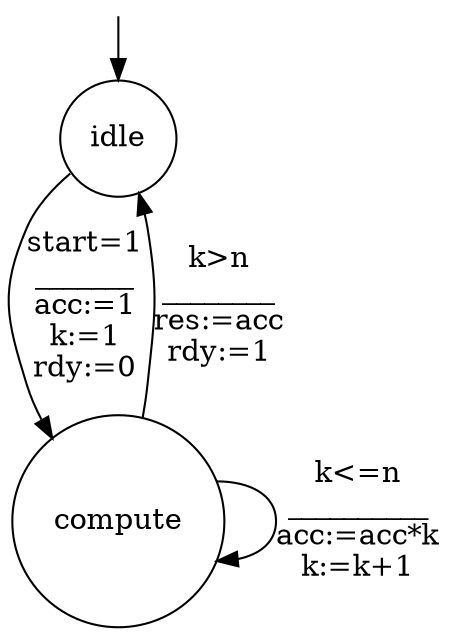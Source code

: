 digraph fact {
layout = dot;
rankdir = UD;
size = "8.5,11";
label = ""
 center = 1;
 nodesep = "0.350000"
 ranksep = "0.400000"
 fontsize = 14;
mindist="1.0"
_ini [shape=point; label=""; style = invis]
idle [label = "idle", shape = circle, style = solid]
compute [label = "compute", shape = circle, style = solid]
_ini->idle
idle->compute [label="start=1
_______
acc:=1\nk:=1\nrdy:=0"]
compute->compute [label="k<=n
__________
acc:=acc*k\nk:=k+1"]
compute->idle [label="k>n
________
res:=acc\nrdy:=1"]
}
